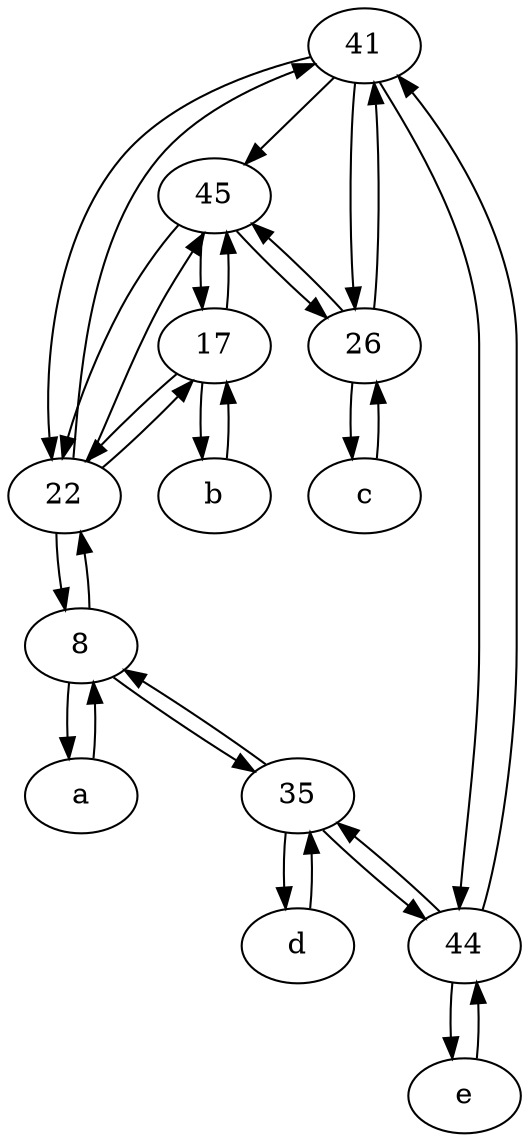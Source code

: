 digraph  {
	41;
	17;
	45;
	22;
	a [pos="40,10!"];
	e [pos="30,50!"];
	26;
	35;
	44;
	b [pos="50,20!"];
	d [pos="20,30!"];
	8;
	c [pos="20,10!"];
	26 -> 45;
	8 -> 22;
	8 -> a;
	41 -> 45;
	26 -> 41;
	8 -> 35;
	41 -> 22;
	22 -> 17;
	45 -> 22;
	22 -> 45;
	44 -> 41;
	17 -> 45;
	44 -> 35;
	17 -> b;
	41 -> 26;
	35 -> 8;
	45 -> 26;
	22 -> 8;
	e -> 44;
	b -> 17;
	c -> 26;
	a -> 8;
	35 -> d;
	17 -> 22;
	d -> 35;
	45 -> 17;
	26 -> c;
	35 -> 44;
	41 -> 44;
	22 -> 41;
	44 -> e;

	}